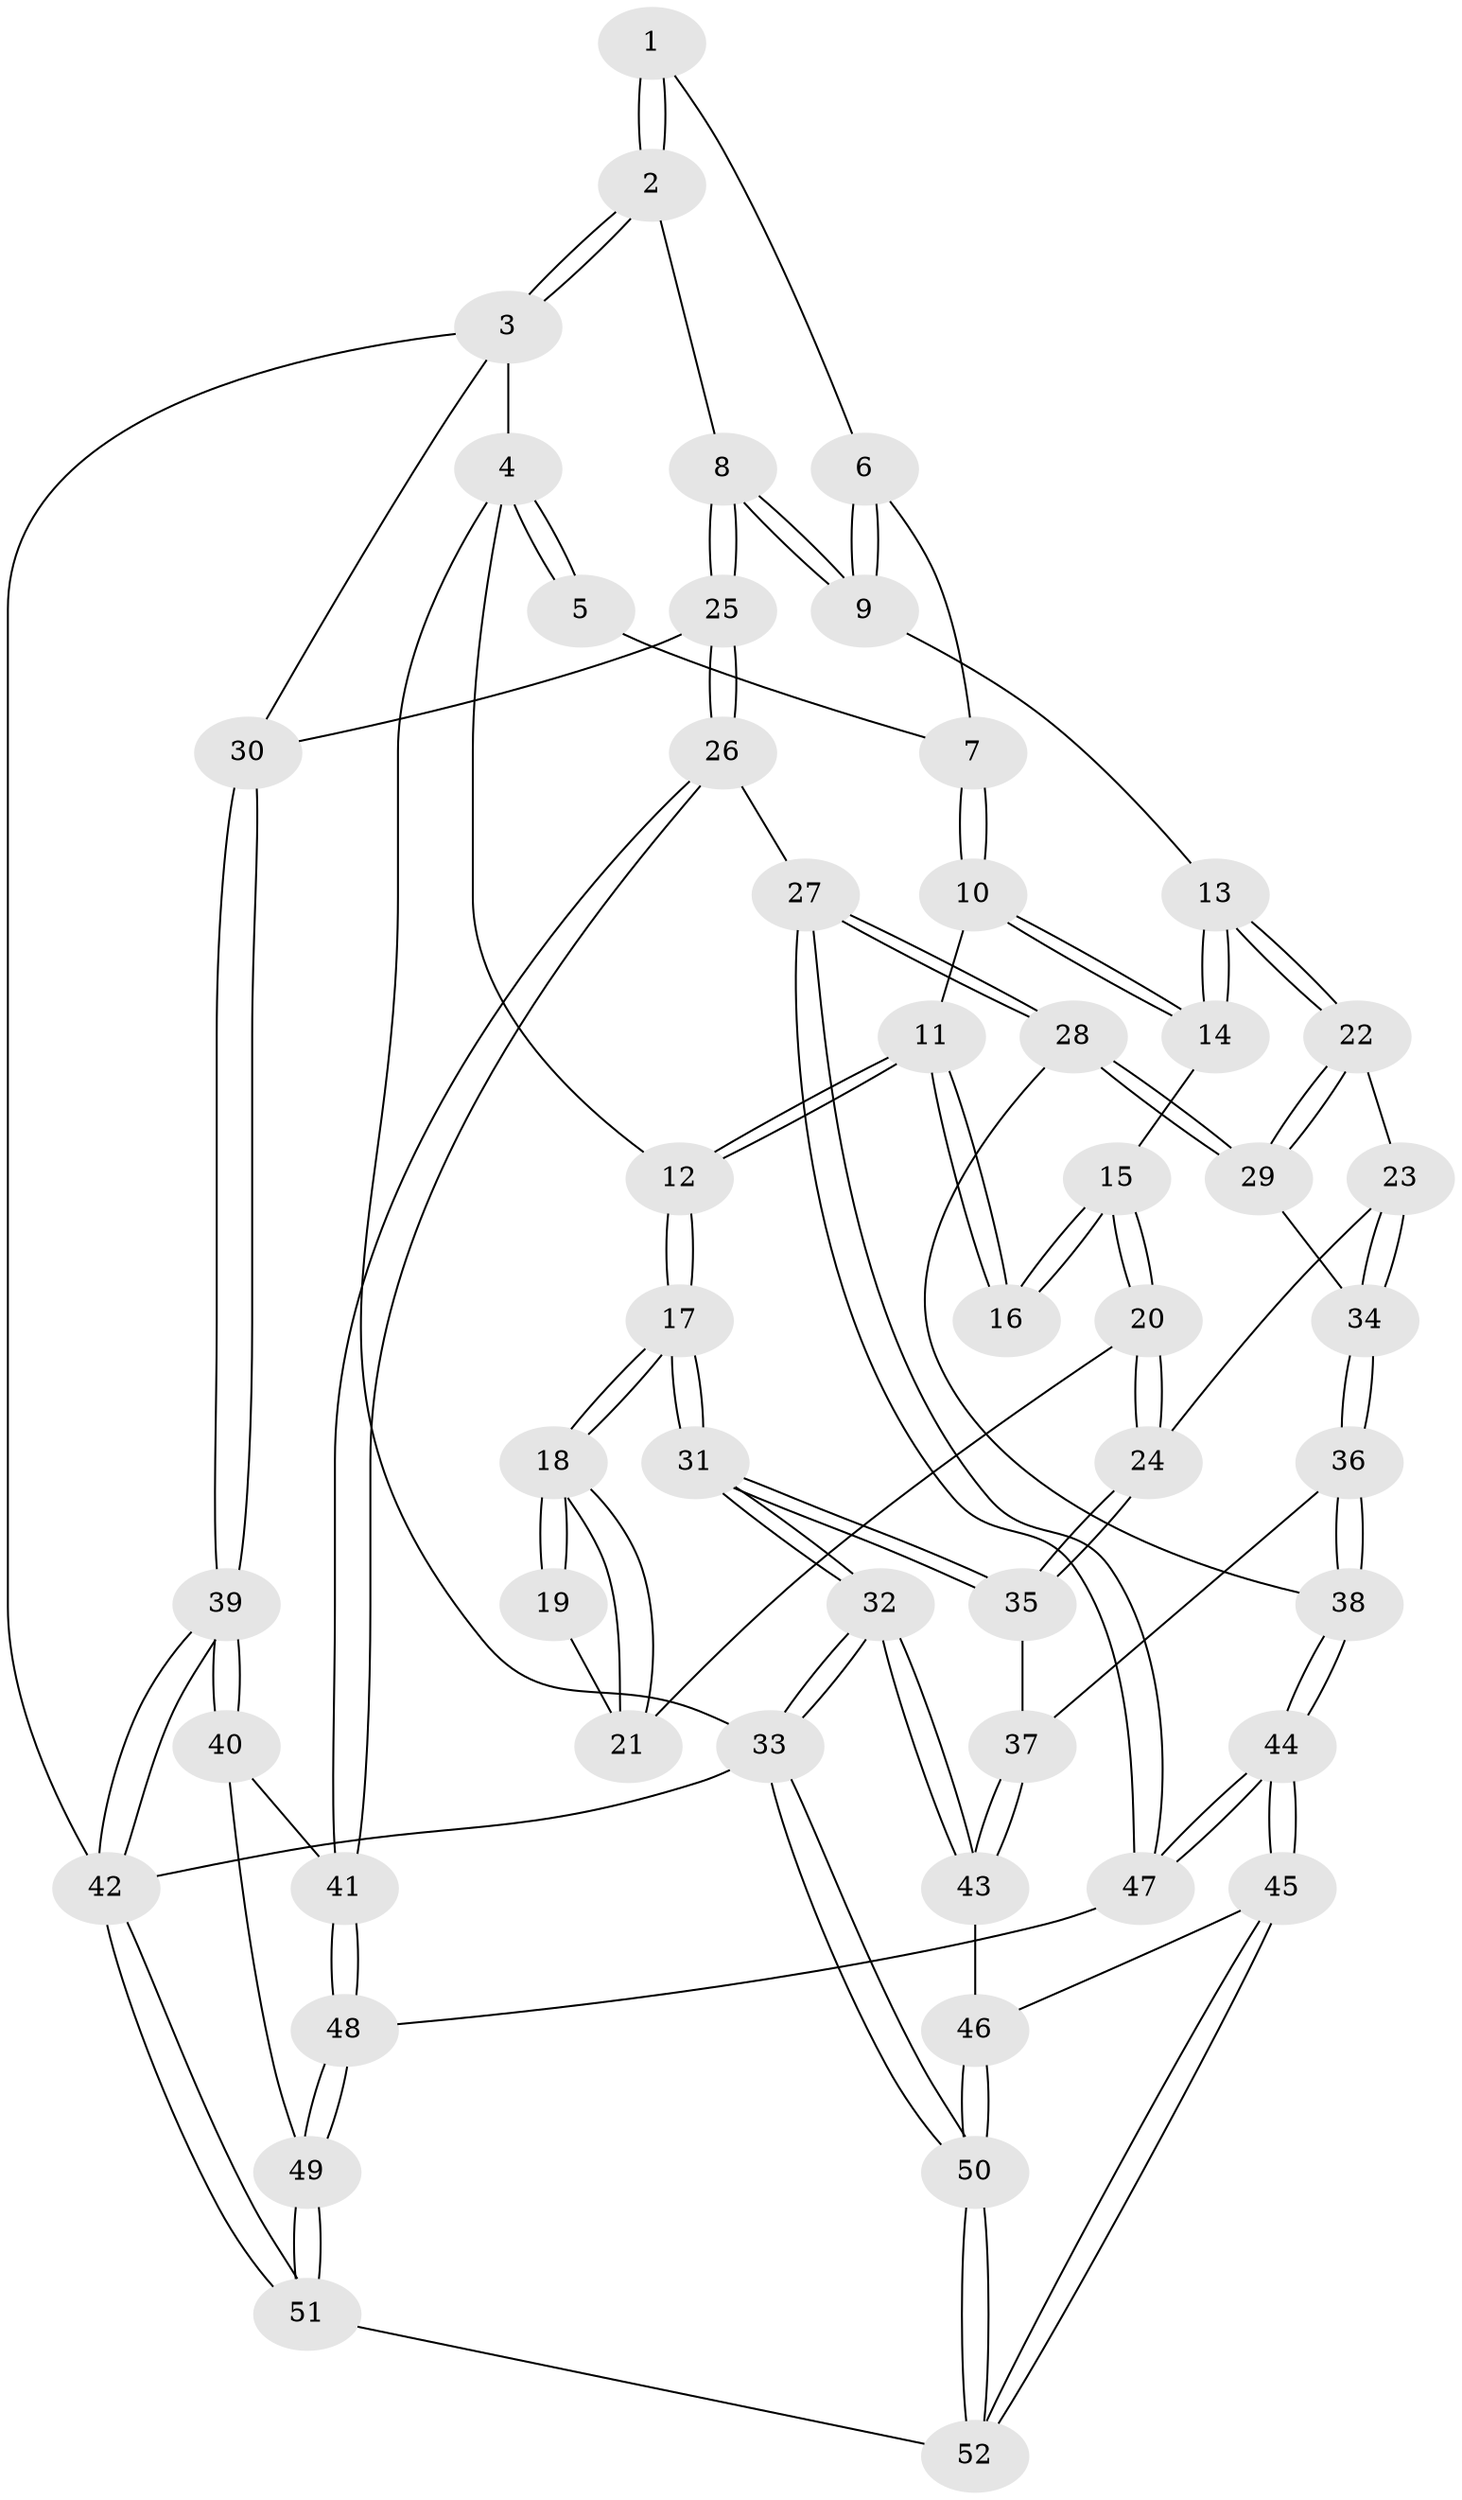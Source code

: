 // Generated by graph-tools (version 1.1) at 2025/01/03/09/25 05:01:07]
// undirected, 52 vertices, 127 edges
graph export_dot {
graph [start="1"]
  node [color=gray90,style=filled];
  1 [pos="+0.7921981060142854+0"];
  2 [pos="+0.9295006969446306+0"];
  3 [pos="+1+0"];
  4 [pos="+0+0"];
  5 [pos="+0.4072605612053128+0"];
  6 [pos="+0.599312126707558+0.06014866590152495"];
  7 [pos="+0.41225294119099165+0.06496272575045134"];
  8 [pos="+0.6809980967567009+0.30546176794083185"];
  9 [pos="+0.6435707149405678+0.2975607979831272"];
  10 [pos="+0.4006375064068947+0.09496405360607976"];
  11 [pos="+0.13235952457711095+0.14868696217611493"];
  12 [pos="+0+0"];
  13 [pos="+0.5244247012614385+0.3118603122718501"];
  14 [pos="+0.4813190982993409+0.2687572896675768"];
  15 [pos="+0.193233041818064+0.27218946255710985"];
  16 [pos="+0.15457815589353735+0.2168509522237088"];
  17 [pos="+0+0.5303090398766139"];
  18 [pos="+0+0.4728658304910938"];
  19 [pos="+0.08405718287325983+0.306741540407397"];
  20 [pos="+0.22408141547363125+0.4225204465877377"];
  21 [pos="+0.09375836255124118+0.44109857198229535"];
  22 [pos="+0.46500329105934246+0.4012840214191619"];
  23 [pos="+0.3644939701413891+0.4414886252963087"];
  24 [pos="+0.24804149315171847+0.4516578731316994"];
  25 [pos="+0.8482363514430964+0.4231182856698458"];
  26 [pos="+0.7365416143227951+0.6283944369803904"];
  27 [pos="+0.6691240361793428+0.6613339352319539"];
  28 [pos="+0.5569469506319412+0.6017463888814256"];
  29 [pos="+0.5121565199256257+0.5643570808175208"];
  30 [pos="+1+0.38718080777843455"];
  31 [pos="+0+0.8179325750103738"];
  32 [pos="+0+0.8403376104732955"];
  33 [pos="+0+1"];
  34 [pos="+0.39055340638066766+0.6231884772672834"];
  35 [pos="+0.2462022053591062+0.4593888705697527"];
  36 [pos="+0.3404090133543233+0.6889872919076867"];
  37 [pos="+0.2815423951984131+0.6855433186377408"];
  38 [pos="+0.3945848188646201+0.7312863962149415"];
  39 [pos="+1+1"];
  40 [pos="+0.8407937728828871+0.7580639203964502"];
  41 [pos="+0.8316699726623515+0.7505910279972376"];
  42 [pos="+1+1"];
  43 [pos="+0.1933562908907801+0.7426187907479094"];
  44 [pos="+0.503907193416556+0.8600413555978523"];
  45 [pos="+0.49268024712444813+0.895221476402861"];
  46 [pos="+0.3305966199365285+0.8871994819891541"];
  47 [pos="+0.596603957628296+0.791523533486731"];
  48 [pos="+0.7277859903619714+0.8908214824312306"];
  49 [pos="+0.7700855082470398+0.9609833325800782"];
  50 [pos="+0+1"];
  51 [pos="+0.9095052182846183+1"];
  52 [pos="+0.518147027064112+1"];
  1 -- 2;
  1 -- 2;
  1 -- 6;
  2 -- 3;
  2 -- 3;
  2 -- 8;
  3 -- 4;
  3 -- 30;
  3 -- 42;
  4 -- 5;
  4 -- 5;
  4 -- 12;
  4 -- 33;
  5 -- 7;
  6 -- 7;
  6 -- 9;
  6 -- 9;
  7 -- 10;
  7 -- 10;
  8 -- 9;
  8 -- 9;
  8 -- 25;
  8 -- 25;
  9 -- 13;
  10 -- 11;
  10 -- 14;
  10 -- 14;
  11 -- 12;
  11 -- 12;
  11 -- 16;
  11 -- 16;
  12 -- 17;
  12 -- 17;
  13 -- 14;
  13 -- 14;
  13 -- 22;
  13 -- 22;
  14 -- 15;
  15 -- 16;
  15 -- 16;
  15 -- 20;
  15 -- 20;
  17 -- 18;
  17 -- 18;
  17 -- 31;
  17 -- 31;
  18 -- 19;
  18 -- 19;
  18 -- 21;
  18 -- 21;
  19 -- 21;
  20 -- 21;
  20 -- 24;
  20 -- 24;
  22 -- 23;
  22 -- 29;
  22 -- 29;
  23 -- 24;
  23 -- 34;
  23 -- 34;
  24 -- 35;
  24 -- 35;
  25 -- 26;
  25 -- 26;
  25 -- 30;
  26 -- 27;
  26 -- 41;
  26 -- 41;
  27 -- 28;
  27 -- 28;
  27 -- 47;
  27 -- 47;
  28 -- 29;
  28 -- 29;
  28 -- 38;
  29 -- 34;
  30 -- 39;
  30 -- 39;
  31 -- 32;
  31 -- 32;
  31 -- 35;
  31 -- 35;
  32 -- 33;
  32 -- 33;
  32 -- 43;
  32 -- 43;
  33 -- 50;
  33 -- 50;
  33 -- 42;
  34 -- 36;
  34 -- 36;
  35 -- 37;
  36 -- 37;
  36 -- 38;
  36 -- 38;
  37 -- 43;
  37 -- 43;
  38 -- 44;
  38 -- 44;
  39 -- 40;
  39 -- 40;
  39 -- 42;
  39 -- 42;
  40 -- 41;
  40 -- 49;
  41 -- 48;
  41 -- 48;
  42 -- 51;
  42 -- 51;
  43 -- 46;
  44 -- 45;
  44 -- 45;
  44 -- 47;
  44 -- 47;
  45 -- 46;
  45 -- 52;
  45 -- 52;
  46 -- 50;
  46 -- 50;
  47 -- 48;
  48 -- 49;
  48 -- 49;
  49 -- 51;
  49 -- 51;
  50 -- 52;
  50 -- 52;
  51 -- 52;
}
